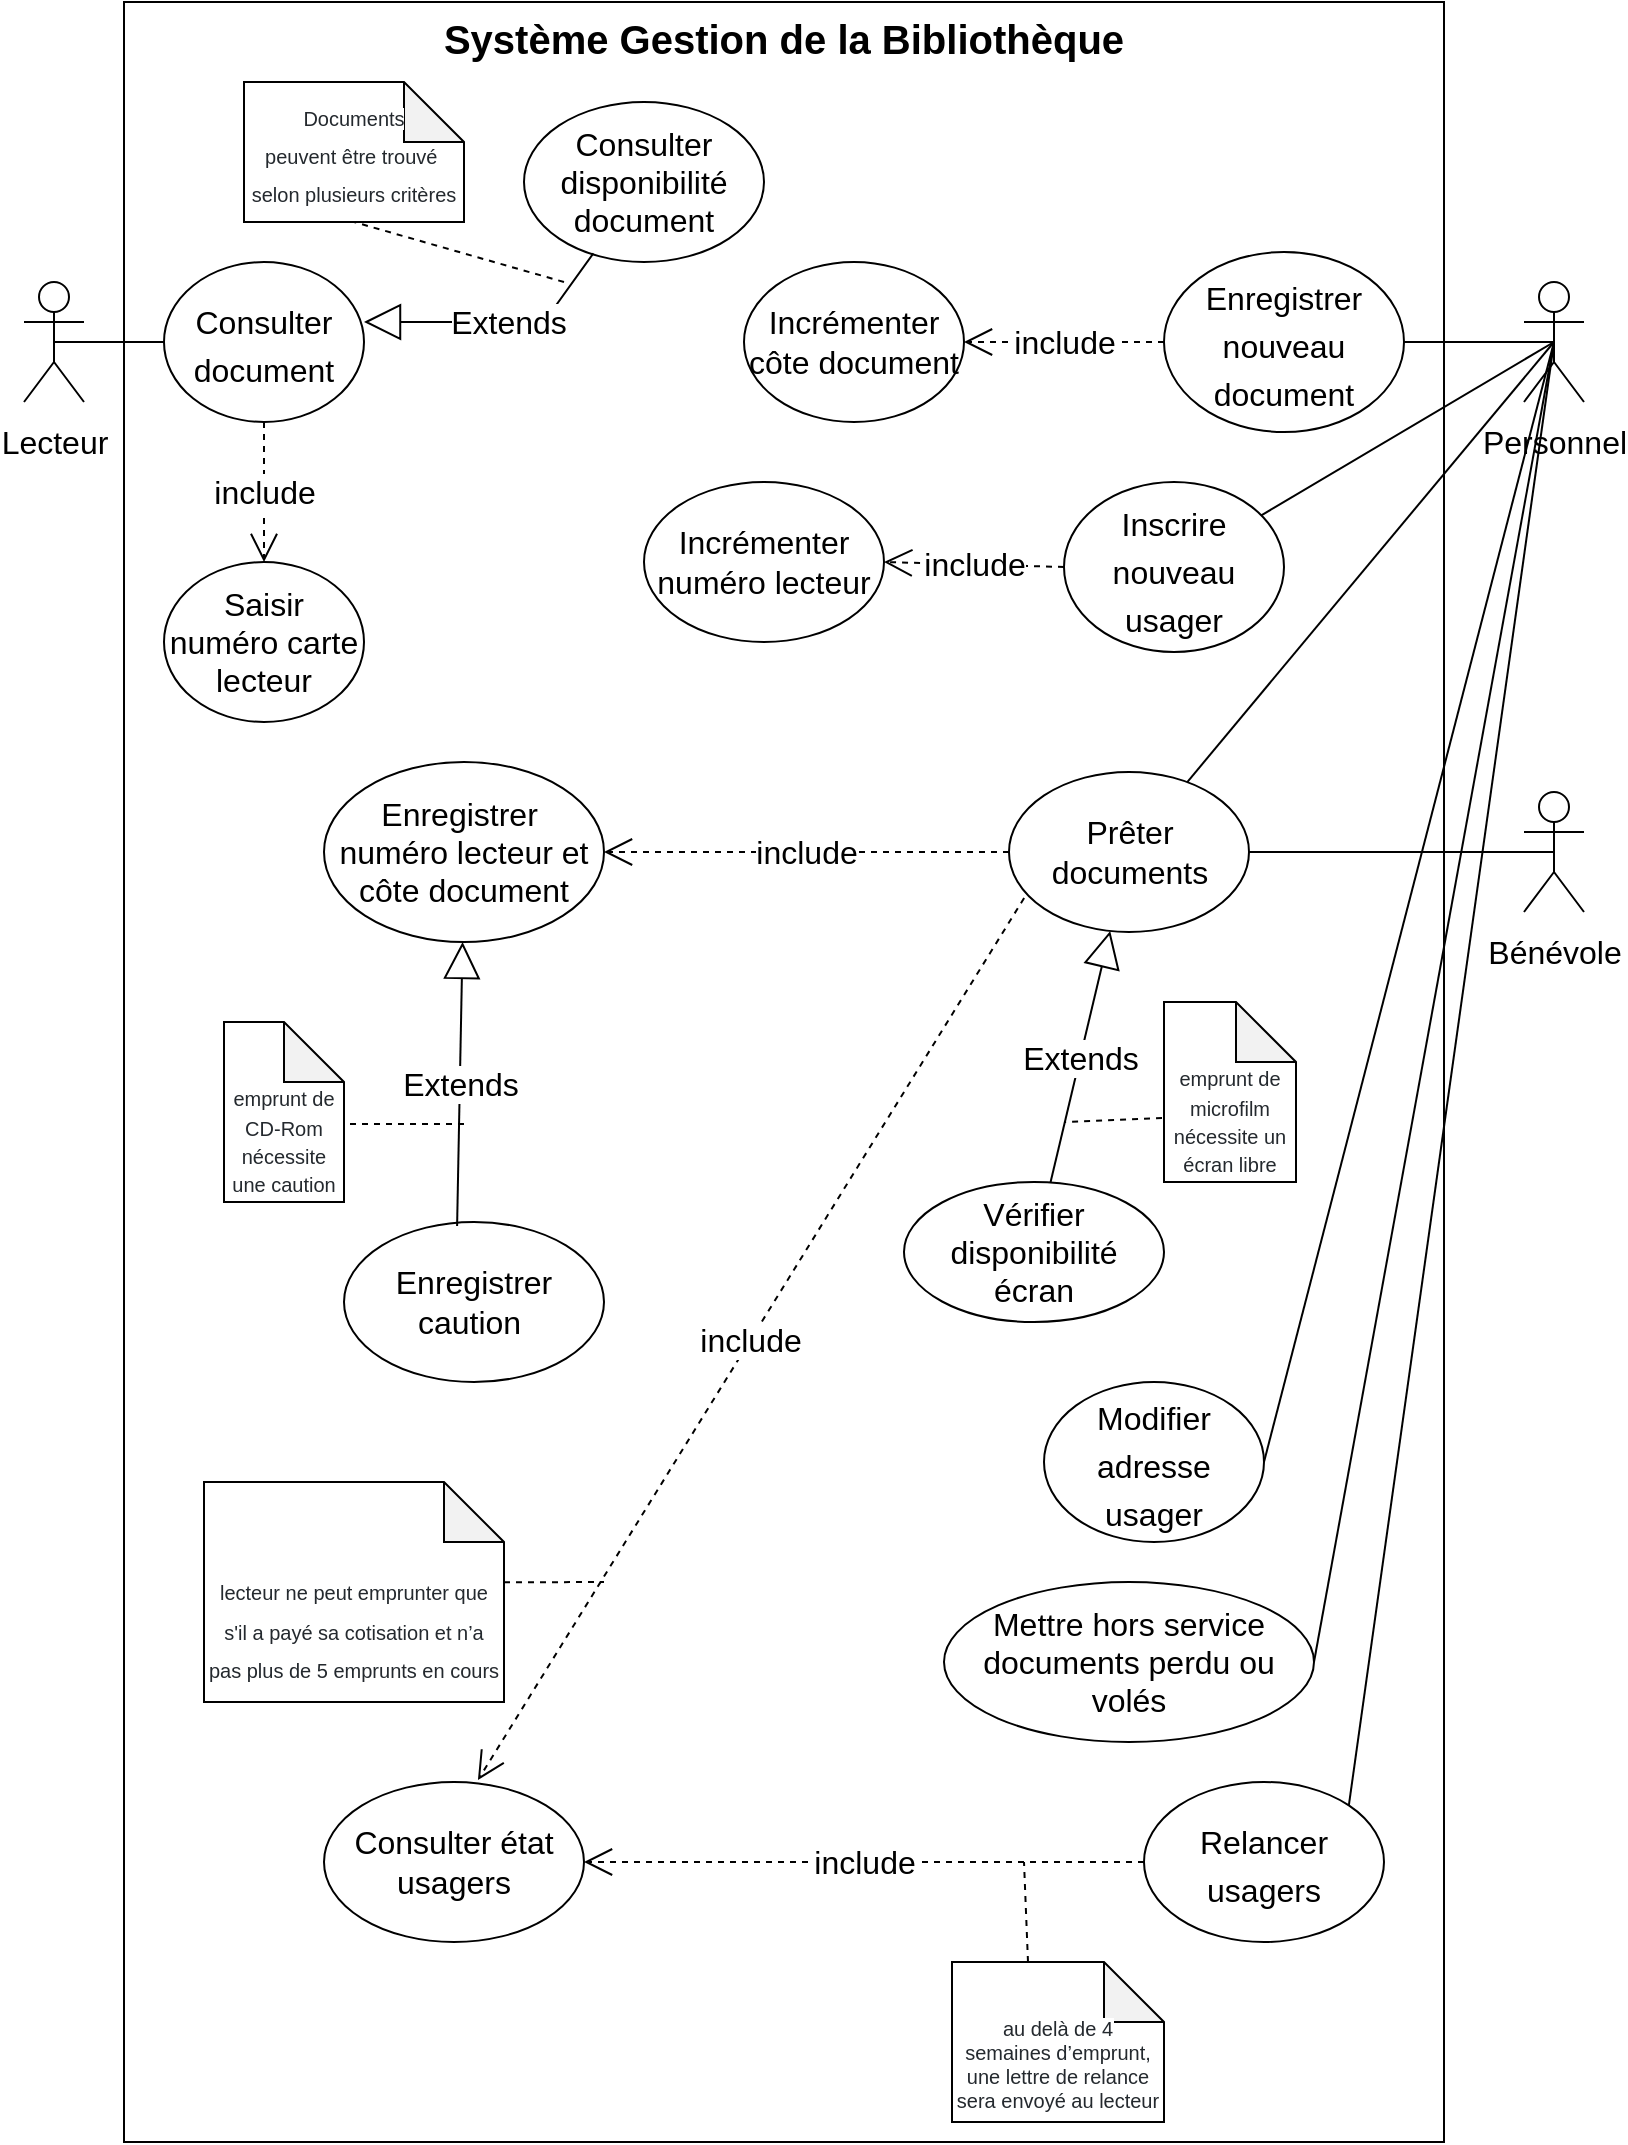 <mxfile version="15.9.6" type="device"><diagram id="OHpG6m8NHWCoJrdF1ptG" name="Page-1"><mxGraphModel dx="1895" dy="1065" grid="1" gridSize="10" guides="1" tooltips="1" connect="1" arrows="1" fold="1" page="1" pageScale="1" pageWidth="827" pageHeight="1169" math="0" shadow="0"><root><mxCell id="0"/><mxCell id="1" parent="0"/><mxCell id="3H69x3JlhHG_i3iZv9lx-1" value="Système Gestion de la Bibliothèque" style="whiteSpace=wrap;html=1;verticalAlign=top;fontStyle=1;fontSize=20;" parent="1" vertex="1"><mxGeometry x="70" y="20" width="660" height="1070" as="geometry"/></mxCell><mxCell id="3H69x3JlhHG_i3iZv9lx-2" value="&lt;font style=&quot;font-size: 16px&quot;&gt;Lecteur&lt;/font&gt;" style="shape=umlActor;verticalLabelPosition=bottom;verticalAlign=top;html=1;outlineConnect=0;fontSize=20;" parent="1" vertex="1"><mxGeometry x="20" y="160" width="30" height="60" as="geometry"/></mxCell><mxCell id="3H69x3JlhHG_i3iZv9lx-3" value="&lt;span style=&quot;font-size: 16px&quot;&gt;Personnel&lt;/span&gt;" style="shape=umlActor;verticalLabelPosition=bottom;verticalAlign=top;html=1;outlineConnect=0;fontSize=20;" parent="1" vertex="1"><mxGeometry x="770" y="160" width="30" height="60" as="geometry"/></mxCell><mxCell id="3H69x3JlhHG_i3iZv9lx-4" value="&lt;font style=&quot;font-size: 16px&quot;&gt;Bénévole&lt;/font&gt;" style="shape=umlActor;verticalLabelPosition=bottom;verticalAlign=top;html=1;outlineConnect=0;fontSize=20;" parent="1" vertex="1"><mxGeometry x="770" y="415" width="30" height="60" as="geometry"/></mxCell><mxCell id="3H69x3JlhHG_i3iZv9lx-5" value="&lt;font style=&quot;font-size: 16px&quot;&gt;Consulter document&lt;/font&gt;" style="ellipse;whiteSpace=wrap;html=1;fontSize=20;" parent="1" vertex="1"><mxGeometry x="90" y="150" width="100" height="80" as="geometry"/></mxCell><mxCell id="3H69x3JlhHG_i3iZv9lx-7" value="&lt;font style=&quot;font-size: 16px&quot;&gt;Enregistrer nouveau document&lt;/font&gt;" style="ellipse;whiteSpace=wrap;html=1;fontSize=20;" parent="1" vertex="1"><mxGeometry x="590" y="145" width="120" height="90" as="geometry"/></mxCell><mxCell id="3H69x3JlhHG_i3iZv9lx-8" value="&lt;font style=&quot;font-size: 16px&quot;&gt;Inscrire &lt;br&gt;nouveau usager&lt;/font&gt;" style="ellipse;whiteSpace=wrap;html=1;fontSize=20;" parent="1" vertex="1"><mxGeometry x="540" y="260" width="110" height="85" as="geometry"/></mxCell><mxCell id="3H69x3JlhHG_i3iZv9lx-9" value="&lt;font style=&quot;font-size: 16px&quot;&gt;Modifier adresse usager&lt;/font&gt;" style="ellipse;whiteSpace=wrap;html=1;fontSize=20;" parent="1" vertex="1"><mxGeometry x="530" y="710" width="110" height="80" as="geometry"/></mxCell><mxCell id="3H69x3JlhHG_i3iZv9lx-10" value="&lt;font style=&quot;font-size: 16px&quot;&gt;Relancer usagers&lt;/font&gt;" style="ellipse;whiteSpace=wrap;html=1;fontSize=20;" parent="1" vertex="1"><mxGeometry x="580" y="910" width="120" height="80" as="geometry"/></mxCell><mxCell id="3H69x3JlhHG_i3iZv9lx-20" value="" style="endArrow=none;html=1;rounded=0;fontSize=20;entryX=0.5;entryY=0.5;entryDx=0;entryDy=0;entryPerimeter=0;" parent="1" source="3H69x3JlhHG_i3iZv9lx-7" target="3H69x3JlhHG_i3iZv9lx-3" edge="1"><mxGeometry width="50" height="50" relative="1" as="geometry"><mxPoint x="390" y="400" as="sourcePoint"/><mxPoint x="440" y="350" as="targetPoint"/></mxGeometry></mxCell><mxCell id="3H69x3JlhHG_i3iZv9lx-21" value="" style="endArrow=none;html=1;rounded=0;fontSize=20;exitX=0.5;exitY=0.5;exitDx=0;exitDy=0;exitPerimeter=0;" parent="1" source="3H69x3JlhHG_i3iZv9lx-3" target="3H69x3JlhHG_i3iZv9lx-8" edge="1"><mxGeometry width="50" height="50" relative="1" as="geometry"><mxPoint x="390" y="400" as="sourcePoint"/><mxPoint x="440" y="350" as="targetPoint"/></mxGeometry></mxCell><mxCell id="NGhZcJiRvI4xOklrxy-l-1" value="" style="endArrow=none;html=1;rounded=0;exitX=1;exitY=0.5;exitDx=0;exitDy=0;entryX=0.5;entryY=0.5;entryDx=0;entryDy=0;entryPerimeter=0;" parent="1" source="3H69x3JlhHG_i3iZv9lx-9" edge="1" target="3H69x3JlhHG_i3iZv9lx-3"><mxGeometry width="50" height="50" relative="1" as="geometry"><mxPoint x="390" y="440" as="sourcePoint"/><mxPoint x="695" y="190" as="targetPoint"/></mxGeometry></mxCell><mxCell id="NGhZcJiRvI4xOklrxy-l-3" value="&lt;div&gt;&lt;font style=&quot;font-size: 16px&quot;&gt;Prêter documents&lt;/font&gt;&lt;/div&gt;" style="ellipse;whiteSpace=wrap;html=1;" parent="1" vertex="1"><mxGeometry x="512.5" y="405" width="120" height="80" as="geometry"/></mxCell><mxCell id="NGhZcJiRvI4xOklrxy-l-4" value="" style="endArrow=none;html=1;rounded=0;fontSize=20;entryX=0.5;entryY=0.5;entryDx=0;entryDy=0;entryPerimeter=0;" parent="1" source="NGhZcJiRvI4xOklrxy-l-3" target="3H69x3JlhHG_i3iZv9lx-4" edge="1"><mxGeometry width="50" height="50" relative="1" as="geometry"><mxPoint x="390" y="560" as="sourcePoint"/><mxPoint x="440" y="510" as="targetPoint"/></mxGeometry></mxCell><mxCell id="NGhZcJiRvI4xOklrxy-l-9" value="Mettre hors service documents perdu ou volés" style="ellipse;whiteSpace=wrap;html=1;fontSize=16;" parent="1" vertex="1"><mxGeometry x="480" y="810" width="185" height="80" as="geometry"/></mxCell><mxCell id="NGhZcJiRvI4xOklrxy-l-10" value="" style="endArrow=none;html=1;rounded=0;fontSize=16;exitX=1;exitY=0.5;exitDx=0;exitDy=0;entryX=0.5;entryY=0.5;entryDx=0;entryDy=0;entryPerimeter=0;" parent="1" source="NGhZcJiRvI4xOklrxy-l-9" target="3H69x3JlhHG_i3iZv9lx-3" edge="1"><mxGeometry width="50" height="50" relative="1" as="geometry"><mxPoint x="390" y="610" as="sourcePoint"/><mxPoint x="440" y="560" as="targetPoint"/></mxGeometry></mxCell><mxCell id="NGhZcJiRvI4xOklrxy-l-11" value="Consulter état usagers" style="ellipse;whiteSpace=wrap;html=1;fontSize=16;" parent="1" vertex="1"><mxGeometry x="170" y="910" width="130" height="80" as="geometry"/></mxCell><mxCell id="NGhZcJiRvI4xOklrxy-l-13" value="" style="endArrow=none;html=1;rounded=0;fontSize=16;entryX=0.5;entryY=0.5;entryDx=0;entryDy=0;entryPerimeter=0;" parent="1" source="NGhZcJiRvI4xOklrxy-l-3" target="3H69x3JlhHG_i3iZv9lx-3" edge="1"><mxGeometry width="50" height="50" relative="1" as="geometry"><mxPoint x="390" y="490" as="sourcePoint"/><mxPoint x="440" y="440" as="targetPoint"/></mxGeometry></mxCell><mxCell id="NGhZcJiRvI4xOklrxy-l-14" value="" style="endArrow=none;html=1;rounded=0;fontSize=16;exitX=1;exitY=0;exitDx=0;exitDy=0;entryX=0.5;entryY=0.5;entryDx=0;entryDy=0;entryPerimeter=0;" parent="1" source="3H69x3JlhHG_i3iZv9lx-10" target="3H69x3JlhHG_i3iZv9lx-3" edge="1"><mxGeometry width="50" height="50" relative="1" as="geometry"><mxPoint x="390" y="650" as="sourcePoint"/><mxPoint x="440" y="600" as="targetPoint"/></mxGeometry></mxCell><mxCell id="NGhZcJiRvI4xOklrxy-l-18" value="" style="endArrow=none;html=1;rounded=0;fontSize=16;exitX=0.5;exitY=0.5;exitDx=0;exitDy=0;exitPerimeter=0;" parent="1" source="3H69x3JlhHG_i3iZv9lx-2" target="3H69x3JlhHG_i3iZv9lx-5" edge="1"><mxGeometry width="50" height="50" relative="1" as="geometry"><mxPoint x="390" y="530" as="sourcePoint"/><mxPoint x="185" y="200" as="targetPoint"/></mxGeometry></mxCell><mxCell id="NGhZcJiRvI4xOklrxy-l-19" value="include" style="endArrow=open;endSize=12;dashed=1;html=1;rounded=0;fontSize=16;exitX=0;exitY=0.5;exitDx=0;exitDy=0;" parent="1" source="3H69x3JlhHG_i3iZv9lx-10" target="NGhZcJiRvI4xOklrxy-l-11" edge="1"><mxGeometry width="160" relative="1" as="geometry"><mxPoint x="330" y="660" as="sourcePoint"/><mxPoint x="490" y="660" as="targetPoint"/></mxGeometry></mxCell><mxCell id="NGhZcJiRvI4xOklrxy-l-21" value="include" style="endArrow=open;endSize=12;dashed=1;html=1;rounded=0;fontSize=16;" parent="1" source="NGhZcJiRvI4xOklrxy-l-3" target="Zi7x6dvABiTGBooc9wCr-1" edge="1"><mxGeometry width="160" relative="1" as="geometry"><mxPoint x="330" y="480" as="sourcePoint"/><mxPoint x="283.854" y="495.0" as="targetPoint"/></mxGeometry></mxCell><mxCell id="Zi7x6dvABiTGBooc9wCr-1" value="Enregistrer&amp;nbsp; numéro lecteur et côte document" style="ellipse;whiteSpace=wrap;html=1;fontSize=16;" parent="1" vertex="1"><mxGeometry x="170" y="400" width="140" height="90" as="geometry"/></mxCell><mxCell id="Zi7x6dvABiTGBooc9wCr-4" value="Enregistrer caution&amp;nbsp;" style="ellipse;whiteSpace=wrap;html=1;fontSize=16;" parent="1" vertex="1"><mxGeometry x="180" y="630" width="130" height="80" as="geometry"/></mxCell><mxCell id="Zi7x6dvABiTGBooc9wCr-5" value="Vérifier disponibilité &lt;br&gt;écran" style="ellipse;whiteSpace=wrap;html=1;fontSize=16;" parent="1" vertex="1"><mxGeometry x="460" y="610" width="130" height="70" as="geometry"/></mxCell><mxCell id="Zi7x6dvABiTGBooc9wCr-6" value="Extends" style="endArrow=block;endSize=16;endFill=0;html=1;rounded=0;fontSize=16;" parent="1" source="Zi7x6dvABiTGBooc9wCr-5" target="NGhZcJiRvI4xOklrxy-l-3" edge="1"><mxGeometry width="160" relative="1" as="geometry"><mxPoint x="330" y="560" as="sourcePoint"/><mxPoint x="490" y="560" as="targetPoint"/></mxGeometry></mxCell><mxCell id="Zi7x6dvABiTGBooc9wCr-7" value="Extends" style="endArrow=block;endSize=16;endFill=0;html=1;rounded=0;fontSize=16;exitX=0.435;exitY=0.025;exitDx=0;exitDy=0;exitPerimeter=0;" parent="1" source="Zi7x6dvABiTGBooc9wCr-4" target="Zi7x6dvABiTGBooc9wCr-1" edge="1"><mxGeometry width="160" relative="1" as="geometry"><mxPoint x="330" y="700" as="sourcePoint"/><mxPoint x="223.75" y="545" as="targetPoint"/></mxGeometry></mxCell><mxCell id="xHaf1AJgSzIiyrLwRIEP-1" value="&lt;font style=&quot;font-size: 10px&quot;&gt;&amp;nbsp;&lt;br&gt;&lt;span style=&quot;color: rgb(36 , 41 , 46) ; font-family: , &amp;#34;blinkmacsystemfont&amp;#34; , &amp;#34;segoe ui&amp;#34; , &amp;#34;helvetica&amp;#34; , &amp;#34;arial&amp;#34; , sans-serif , &amp;#34;apple color emoji&amp;#34; , &amp;#34;segoe ui emoji&amp;#34; ; text-align: left ; background-color: rgb(255 , 255 , 255)&quot;&gt;&lt;font style=&quot;font-size: 10px&quot;&gt;&lt;br&gt;emprunt de CD-Rom nécessite une caution&lt;/font&gt;&lt;/span&gt;&lt;/font&gt;" style="shape=note;whiteSpace=wrap;html=1;backgroundOutline=1;darkOpacity=0.05;" vertex="1" parent="1"><mxGeometry x="120" y="530" width="60" height="90" as="geometry"/></mxCell><mxCell id="xHaf1AJgSzIiyrLwRIEP-2" value="" style="endArrow=none;dashed=1;html=1;rounded=0;fontSize=12;entryX=1.017;entryY=0.567;entryDx=0;entryDy=0;entryPerimeter=0;" edge="1" parent="1" target="xHaf1AJgSzIiyrLwRIEP-1"><mxGeometry width="50" height="50" relative="1" as="geometry"><mxPoint x="240" y="581" as="sourcePoint"/><mxPoint x="220" y="575" as="targetPoint"/></mxGeometry></mxCell><mxCell id="xHaf1AJgSzIiyrLwRIEP-3" value="&lt;span style=&quot;color: rgb(36 , 41 , 46) ; font-family: , &amp;#34;blinkmacsystemfont&amp;#34; , &amp;#34;segoe ui&amp;#34; , &amp;#34;helvetica&amp;#34; , &amp;#34;arial&amp;#34; , sans-serif , &amp;#34;apple color emoji&amp;#34; , &amp;#34;segoe ui emoji&amp;#34; ; text-align: left ; background-color: rgb(255 , 255 , 255)&quot;&gt;&lt;font style=&quot;font-size: 10px&quot;&gt;&lt;br&gt;&lt;br&gt;emprunt de microfilm nécessite un écran libre&lt;/font&gt;&lt;/span&gt;" style="shape=note;whiteSpace=wrap;html=1;backgroundOutline=1;darkOpacity=0.05;fontSize=12;" vertex="1" parent="1"><mxGeometry x="590" y="520" width="66" height="90" as="geometry"/></mxCell><mxCell id="xHaf1AJgSzIiyrLwRIEP-4" value="" style="endArrow=none;dashed=1;html=1;rounded=0;fontSize=10;exitX=-0.015;exitY=0.644;exitDx=0;exitDy=0;exitPerimeter=0;" edge="1" parent="1" source="xHaf1AJgSzIiyrLwRIEP-3"><mxGeometry width="50" height="50" relative="1" as="geometry"><mxPoint x="390" y="460" as="sourcePoint"/><mxPoint x="540" y="580" as="targetPoint"/></mxGeometry></mxCell><mxCell id="xHaf1AJgSzIiyrLwRIEP-6" value="&lt;font style=&quot;font-size: 16px&quot;&gt;Incrémenter côte document&lt;/font&gt;" style="ellipse;whiteSpace=wrap;html=1;fontSize=10;" vertex="1" parent="1"><mxGeometry x="380" y="150" width="110" height="80" as="geometry"/></mxCell><mxCell id="xHaf1AJgSzIiyrLwRIEP-7" value="include" style="endArrow=open;endSize=12;dashed=1;html=1;rounded=0;fontSize=16;entryX=1;entryY=0.5;entryDx=0;entryDy=0;" edge="1" parent="1" source="3H69x3JlhHG_i3iZv9lx-7" target="xHaf1AJgSzIiyrLwRIEP-6"><mxGeometry width="160" relative="1" as="geometry"><mxPoint x="330" y="420" as="sourcePoint"/><mxPoint x="490" y="420" as="targetPoint"/></mxGeometry></mxCell><mxCell id="xHaf1AJgSzIiyrLwRIEP-8" value="&lt;font style=&quot;font-size: 16px&quot;&gt;Incrémenter numéro lecteur&lt;/font&gt;" style="ellipse;whiteSpace=wrap;html=1;fontSize=10;" vertex="1" parent="1"><mxGeometry x="330" y="260" width="120" height="80" as="geometry"/></mxCell><mxCell id="xHaf1AJgSzIiyrLwRIEP-10" value="include" style="endArrow=open;endSize=12;dashed=1;html=1;rounded=0;fontSize=16;exitX=0;exitY=0.5;exitDx=0;exitDy=0;entryX=1;entryY=0.5;entryDx=0;entryDy=0;" edge="1" parent="1" source="3H69x3JlhHG_i3iZv9lx-8" target="xHaf1AJgSzIiyrLwRIEP-8"><mxGeometry width="160" relative="1" as="geometry"><mxPoint x="330" y="420" as="sourcePoint"/><mxPoint x="490" y="420" as="targetPoint"/></mxGeometry></mxCell><mxCell id="xHaf1AJgSzIiyrLwRIEP-13" value="include" style="endArrow=open;endSize=12;dashed=1;html=1;rounded=0;fontSize=16;entryX=0.592;entryY=-0.012;entryDx=0;entryDy=0;exitX=0.063;exitY=0.788;exitDx=0;exitDy=0;entryPerimeter=0;exitPerimeter=0;" edge="1" parent="1" source="NGhZcJiRvI4xOklrxy-l-3" target="NGhZcJiRvI4xOklrxy-l-11"><mxGeometry width="160" relative="1" as="geometry"><mxPoint x="330" y="570" as="sourcePoint"/><mxPoint x="490" y="570" as="targetPoint"/></mxGeometry></mxCell><mxCell id="xHaf1AJgSzIiyrLwRIEP-14" value="&lt;p&gt;&lt;span style=&quot;background-color: rgb(255 , 255 , 255) ; color: rgb(36 , 41 , 46) ; font-size: 10px ; text-align: left&quot;&gt;&lt;br&gt;&lt;/span&gt;&lt;/p&gt;&lt;p&gt;&lt;span style=&quot;background-color: rgb(255 , 255 , 255) ; color: rgb(36 , 41 , 46) ; font-size: 10px ; text-align: left&quot;&gt;lecteur ne peut emprunter que s'il a payé sa cotisation et n’a pas plus de 5 emprunts en cours&lt;/span&gt;&lt;br&gt;&lt;/p&gt;" style="shape=note;whiteSpace=wrap;html=1;backgroundOutline=1;darkOpacity=0.05;fontSize=16;" vertex="1" parent="1"><mxGeometry x="110" y="760" width="150" height="110" as="geometry"/></mxCell><mxCell id="xHaf1AJgSzIiyrLwRIEP-15" value="" style="endArrow=none;dashed=1;html=1;rounded=0;fontFamily=Helvetica;fontSize=10;exitX=1;exitY=0.456;exitDx=0;exitDy=0;exitPerimeter=0;" edge="1" parent="1" source="xHaf1AJgSzIiyrLwRIEP-14"><mxGeometry width="50" height="50" relative="1" as="geometry"><mxPoint x="390" y="680" as="sourcePoint"/><mxPoint x="310" y="810" as="targetPoint"/></mxGeometry></mxCell><mxCell id="xHaf1AJgSzIiyrLwRIEP-16" value="&lt;p&gt;&lt;/p&gt;&lt;p&gt;&lt;span style=&quot;background-color: rgb(255 , 255 , 255) ; color: rgb(36 , 41 , 46)&quot;&gt;&lt;br&gt;&lt;/span&gt;&lt;/p&gt;&lt;p&gt;&lt;span style=&quot;background-color: rgb(255 , 255 , 255) ; color: rgb(36 , 41 , 46)&quot;&gt;au delà de 4 semaines&amp;nbsp;&lt;/span&gt;&lt;span style=&quot;background-color: rgb(255 , 255 , 255) ; color: rgb(36 , 41 , 46)&quot;&gt;d’emprunt, une lettre de relance sera envoyé au lecteur&lt;/span&gt;&lt;/p&gt;&lt;p&gt;&lt;/p&gt;" style="shape=note;whiteSpace=wrap;html=1;backgroundOutline=1;darkOpacity=0.05;fontFamily=Helvetica;fontSize=10;" vertex="1" parent="1"><mxGeometry x="484" y="1000" width="106" height="80" as="geometry"/></mxCell><mxCell id="xHaf1AJgSzIiyrLwRIEP-17" value="" style="endArrow=none;dashed=1;html=1;rounded=0;fontFamily=Helvetica;fontSize=10;exitX=0;exitY=0;exitDx=38;exitDy=0;exitPerimeter=0;" edge="1" parent="1" source="xHaf1AJgSzIiyrLwRIEP-16"><mxGeometry width="50" height="50" relative="1" as="geometry"><mxPoint x="390" y="1010" as="sourcePoint"/><mxPoint x="520" y="950" as="targetPoint"/></mxGeometry></mxCell><mxCell id="xHaf1AJgSzIiyrLwRIEP-18" value="&lt;font style=&quot;font-size: 16px&quot;&gt;Saisir numéro carte lecteur&lt;/font&gt;" style="ellipse;whiteSpace=wrap;html=1;fontFamily=Helvetica;fontSize=10;" vertex="1" parent="1"><mxGeometry x="90" y="300" width="100" height="80" as="geometry"/></mxCell><mxCell id="xHaf1AJgSzIiyrLwRIEP-19" value="include" style="endArrow=open;endSize=12;dashed=1;html=1;rounded=0;fontFamily=Helvetica;fontSize=16;" edge="1" parent="1" source="3H69x3JlhHG_i3iZv9lx-5" target="xHaf1AJgSzIiyrLwRIEP-18"><mxGeometry width="160" relative="1" as="geometry"><mxPoint x="330" y="450" as="sourcePoint"/><mxPoint x="490" y="450" as="targetPoint"/></mxGeometry></mxCell><mxCell id="xHaf1AJgSzIiyrLwRIEP-20" value="Consulter disponibilité document" style="ellipse;whiteSpace=wrap;html=1;fontFamily=Helvetica;fontSize=16;" vertex="1" parent="1"><mxGeometry x="270" y="70" width="120" height="80" as="geometry"/></mxCell><mxCell id="xHaf1AJgSzIiyrLwRIEP-21" value="Extends" style="endArrow=block;endSize=16;endFill=0;html=1;rounded=0;fontFamily=Helvetica;fontSize=16;entryX=1;entryY=0.375;entryDx=0;entryDy=0;entryPerimeter=0;exitX=0.289;exitY=0.946;exitDx=0;exitDy=0;exitPerimeter=0;" edge="1" parent="1" source="xHaf1AJgSzIiyrLwRIEP-20" target="3H69x3JlhHG_i3iZv9lx-5"><mxGeometry x="-0.087" width="160" relative="1" as="geometry"><mxPoint x="330" y="380" as="sourcePoint"/><mxPoint x="490" y="380" as="targetPoint"/><Array as="points"><mxPoint x="280" y="180"/></Array><mxPoint as="offset"/></mxGeometry></mxCell><mxCell id="xHaf1AJgSzIiyrLwRIEP-22" value="&lt;font style=&quot;font-size: 10px&quot;&gt;&lt;span style=&quot;font-size: 10px ; color: rgb(36 , 41 , 46) ; background-color: rgb(255 , 255 , 255)&quot;&gt;Documents peuvent&amp;nbsp;&lt;/span&gt;&lt;span style=&quot;font-size: 10px ; color: rgb(36 , 41 , 46) ; background-color: rgb(255 , 255 , 255)&quot;&gt;être trouvé&amp;nbsp;&lt;/span&gt;&lt;span style=&quot;color: rgb(36 , 41 , 46) ; background-color: rgb(255 , 255 , 255)&quot;&gt;&lt;br&gt;&lt;span style=&quot;font-size: 10px&quot;&gt;&amp;nbsp;selon plusieurs&lt;/span&gt;&lt;font style=&quot;font-size: 10px&quot;&gt;&amp;nbsp;&lt;/font&gt;&lt;/span&gt;&lt;/font&gt;&lt;span style=&quot;color: rgb(36 , 41 , 46) ; background-color: rgb(255 , 255 , 255) ; font-size: 10px&quot;&gt;&lt;font style=&quot;font-size: 10px&quot;&gt;critères&amp;nbsp;&lt;/font&gt;&lt;/span&gt;" style="shape=note;whiteSpace=wrap;html=1;backgroundOutline=1;darkOpacity=0.05;fontFamily=Helvetica;fontSize=16;align=center;" vertex="1" parent="1"><mxGeometry x="130" y="60" width="110" height="70" as="geometry"/></mxCell><mxCell id="xHaf1AJgSzIiyrLwRIEP-23" value="" style="endArrow=none;dashed=1;html=1;rounded=0;fontFamily=Helvetica;fontSize=10;entryX=0.5;entryY=1;entryDx=0;entryDy=0;entryPerimeter=0;" edge="1" parent="1" target="xHaf1AJgSzIiyrLwRIEP-22"><mxGeometry width="50" height="50" relative="1" as="geometry"><mxPoint x="290" y="160" as="sourcePoint"/><mxPoint x="440" y="160" as="targetPoint"/></mxGeometry></mxCell></root></mxGraphModel></diagram></mxfile>